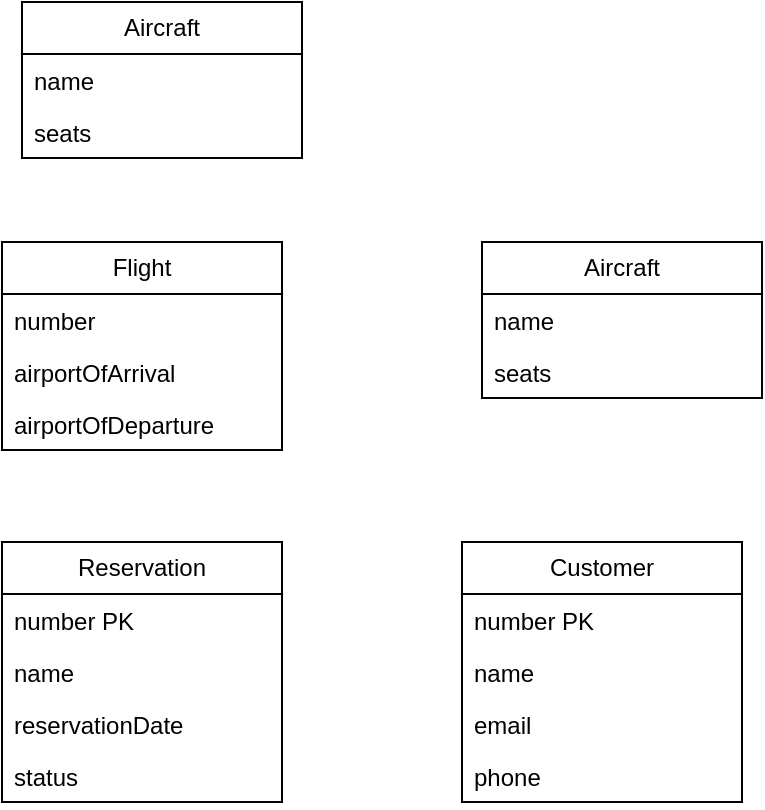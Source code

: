 <mxfile version="21.0.6" type="github">
  <diagram name="Page-1" id="NGk4XPU27g2w4JLJklzG">
    <mxGraphModel dx="1194" dy="734" grid="1" gridSize="10" guides="1" tooltips="1" connect="1" arrows="1" fold="1" page="1" pageScale="1" pageWidth="850" pageHeight="1100" math="0" shadow="0">
      <root>
        <mxCell id="0" />
        <mxCell id="1" parent="0" />
        <mxCell id="lGLvCR6cDgvS0Mj2bg7t-1" value="Flight" style="swimlane;fontStyle=0;childLayout=stackLayout;horizontal=1;startSize=26;fillColor=none;horizontalStack=0;resizeParent=1;resizeParentMax=0;resizeLast=0;collapsible=1;marginBottom=0;whiteSpace=wrap;html=1;" parent="1" vertex="1">
          <mxGeometry x="340" y="410" width="140" height="104" as="geometry" />
        </mxCell>
        <mxCell id="lGLvCR6cDgvS0Mj2bg7t-2" value="number" style="text;strokeColor=none;fillColor=none;align=left;verticalAlign=top;spacingLeft=4;spacingRight=4;overflow=hidden;rotatable=0;points=[[0,0.5],[1,0.5]];portConstraint=eastwest;whiteSpace=wrap;html=1;" parent="lGLvCR6cDgvS0Mj2bg7t-1" vertex="1">
          <mxGeometry y="26" width="140" height="26" as="geometry" />
        </mxCell>
        <mxCell id="lGLvCR6cDgvS0Mj2bg7t-3" value="airportOfArrival" style="text;strokeColor=none;fillColor=none;align=left;verticalAlign=top;spacingLeft=4;spacingRight=4;overflow=hidden;rotatable=0;points=[[0,0.5],[1,0.5]];portConstraint=eastwest;whiteSpace=wrap;html=1;" parent="lGLvCR6cDgvS0Mj2bg7t-1" vertex="1">
          <mxGeometry y="52" width="140" height="26" as="geometry" />
        </mxCell>
        <mxCell id="lGLvCR6cDgvS0Mj2bg7t-4" value="airportOfDeparture" style="text;strokeColor=none;fillColor=none;align=left;verticalAlign=top;spacingLeft=4;spacingRight=4;overflow=hidden;rotatable=0;points=[[0,0.5],[1,0.5]];portConstraint=eastwest;whiteSpace=wrap;html=1;" parent="lGLvCR6cDgvS0Mj2bg7t-1" vertex="1">
          <mxGeometry y="78" width="140" height="26" as="geometry" />
        </mxCell>
        <mxCell id="lGLvCR6cDgvS0Mj2bg7t-5" value="Aircraft" style="swimlane;fontStyle=0;childLayout=stackLayout;horizontal=1;startSize=26;fillColor=none;horizontalStack=0;resizeParent=1;resizeParentMax=0;resizeLast=0;collapsible=1;marginBottom=0;whiteSpace=wrap;html=1;" parent="1" vertex="1">
          <mxGeometry x="580" y="410" width="140" height="78" as="geometry" />
        </mxCell>
        <mxCell id="lGLvCR6cDgvS0Mj2bg7t-6" value="name" style="text;strokeColor=none;fillColor=none;align=left;verticalAlign=top;spacingLeft=4;spacingRight=4;overflow=hidden;rotatable=0;points=[[0,0.5],[1,0.5]];portConstraint=eastwest;whiteSpace=wrap;html=1;" parent="lGLvCR6cDgvS0Mj2bg7t-5" vertex="1">
          <mxGeometry y="26" width="140" height="26" as="geometry" />
        </mxCell>
        <mxCell id="lGLvCR6cDgvS0Mj2bg7t-7" value="seats" style="text;strokeColor=none;fillColor=none;align=left;verticalAlign=top;spacingLeft=4;spacingRight=4;overflow=hidden;rotatable=0;points=[[0,0.5],[1,0.5]];portConstraint=eastwest;whiteSpace=wrap;html=1;" parent="lGLvCR6cDgvS0Mj2bg7t-5" vertex="1">
          <mxGeometry y="52" width="140" height="26" as="geometry" />
        </mxCell>
        <mxCell id="lGLvCR6cDgvS0Mj2bg7t-9" value="Customer" style="swimlane;fontStyle=0;childLayout=stackLayout;horizontal=1;startSize=26;fillColor=none;horizontalStack=0;resizeParent=1;resizeParentMax=0;resizeLast=0;collapsible=1;marginBottom=0;whiteSpace=wrap;html=1;" parent="1" vertex="1">
          <mxGeometry x="570" y="560" width="140" height="130" as="geometry" />
        </mxCell>
        <mxCell id="lGLvCR6cDgvS0Mj2bg7t-10" value="number PK" style="text;strokeColor=none;fillColor=none;align=left;verticalAlign=top;spacingLeft=4;spacingRight=4;overflow=hidden;rotatable=0;points=[[0,0.5],[1,0.5]];portConstraint=eastwest;whiteSpace=wrap;html=1;" parent="lGLvCR6cDgvS0Mj2bg7t-9" vertex="1">
          <mxGeometry y="26" width="140" height="26" as="geometry" />
        </mxCell>
        <mxCell id="lGLvCR6cDgvS0Mj2bg7t-11" value="name" style="text;strokeColor=none;fillColor=none;align=left;verticalAlign=top;spacingLeft=4;spacingRight=4;overflow=hidden;rotatable=0;points=[[0,0.5],[1,0.5]];portConstraint=eastwest;whiteSpace=wrap;html=1;" parent="lGLvCR6cDgvS0Mj2bg7t-9" vertex="1">
          <mxGeometry y="52" width="140" height="26" as="geometry" />
        </mxCell>
        <mxCell id="lGLvCR6cDgvS0Mj2bg7t-12" value="email" style="text;strokeColor=none;fillColor=none;align=left;verticalAlign=top;spacingLeft=4;spacingRight=4;overflow=hidden;rotatable=0;points=[[0,0.5],[1,0.5]];portConstraint=eastwest;whiteSpace=wrap;html=1;" parent="lGLvCR6cDgvS0Mj2bg7t-9" vertex="1">
          <mxGeometry y="78" width="140" height="26" as="geometry" />
        </mxCell>
        <mxCell id="lGLvCR6cDgvS0Mj2bg7t-13" value="phone" style="text;strokeColor=none;fillColor=none;align=left;verticalAlign=top;spacingLeft=4;spacingRight=4;overflow=hidden;rotatable=0;points=[[0,0.5],[1,0.5]];portConstraint=eastwest;whiteSpace=wrap;html=1;" parent="lGLvCR6cDgvS0Mj2bg7t-9" vertex="1">
          <mxGeometry y="104" width="140" height="26" as="geometry" />
        </mxCell>
        <mxCell id="lGLvCR6cDgvS0Mj2bg7t-17" value="Reservation" style="swimlane;fontStyle=0;childLayout=stackLayout;horizontal=1;startSize=26;fillColor=none;horizontalStack=0;resizeParent=1;resizeParentMax=0;resizeLast=0;collapsible=1;marginBottom=0;whiteSpace=wrap;html=1;" parent="1" vertex="1">
          <mxGeometry x="340" y="560" width="140" height="130" as="geometry" />
        </mxCell>
        <mxCell id="lGLvCR6cDgvS0Mj2bg7t-18" value="number PK" style="text;strokeColor=none;fillColor=none;align=left;verticalAlign=top;spacingLeft=4;spacingRight=4;overflow=hidden;rotatable=0;points=[[0,0.5],[1,0.5]];portConstraint=eastwest;whiteSpace=wrap;html=1;" parent="lGLvCR6cDgvS0Mj2bg7t-17" vertex="1">
          <mxGeometry y="26" width="140" height="26" as="geometry" />
        </mxCell>
        <mxCell id="lGLvCR6cDgvS0Mj2bg7t-19" value="name" style="text;strokeColor=none;fillColor=none;align=left;verticalAlign=top;spacingLeft=4;spacingRight=4;overflow=hidden;rotatable=0;points=[[0,0.5],[1,0.5]];portConstraint=eastwest;whiteSpace=wrap;html=1;" parent="lGLvCR6cDgvS0Mj2bg7t-17" vertex="1">
          <mxGeometry y="52" width="140" height="26" as="geometry" />
        </mxCell>
        <mxCell id="lGLvCR6cDgvS0Mj2bg7t-20" value="reservationDate" style="text;strokeColor=none;fillColor=none;align=left;verticalAlign=top;spacingLeft=4;spacingRight=4;overflow=hidden;rotatable=0;points=[[0,0.5],[1,0.5]];portConstraint=eastwest;whiteSpace=wrap;html=1;" parent="lGLvCR6cDgvS0Mj2bg7t-17" vertex="1">
          <mxGeometry y="78" width="140" height="26" as="geometry" />
        </mxCell>
        <mxCell id="lGLvCR6cDgvS0Mj2bg7t-21" value="status" style="text;strokeColor=none;fillColor=none;align=left;verticalAlign=top;spacingLeft=4;spacingRight=4;overflow=hidden;rotatable=0;points=[[0,0.5],[1,0.5]];portConstraint=eastwest;whiteSpace=wrap;html=1;" parent="lGLvCR6cDgvS0Mj2bg7t-17" vertex="1">
          <mxGeometry y="104" width="140" height="26" as="geometry" />
        </mxCell>
        <mxCell id="lGLvCR6cDgvS0Mj2bg7t-22" value="Aircraft" style="swimlane;fontStyle=0;childLayout=stackLayout;horizontal=1;startSize=26;fillColor=none;horizontalStack=0;resizeParent=1;resizeParentMax=0;resizeLast=0;collapsible=1;marginBottom=0;whiteSpace=wrap;html=1;" parent="1" vertex="1">
          <mxGeometry x="350" y="290" width="140" height="78" as="geometry" />
        </mxCell>
        <mxCell id="lGLvCR6cDgvS0Mj2bg7t-24" value="name" style="text;strokeColor=none;fillColor=none;align=left;verticalAlign=top;spacingLeft=4;spacingRight=4;overflow=hidden;rotatable=0;points=[[0,0.5],[1,0.5]];portConstraint=eastwest;whiteSpace=wrap;html=1;" parent="lGLvCR6cDgvS0Mj2bg7t-22" vertex="1">
          <mxGeometry y="26" width="140" height="26" as="geometry" />
        </mxCell>
        <mxCell id="PeGr3vkLjhwXAfK1nIqH-2" value="seats" style="text;strokeColor=none;fillColor=none;align=left;verticalAlign=top;spacingLeft=4;spacingRight=4;overflow=hidden;rotatable=0;points=[[0,0.5],[1,0.5]];portConstraint=eastwest;whiteSpace=wrap;html=1;" vertex="1" parent="lGLvCR6cDgvS0Mj2bg7t-22">
          <mxGeometry y="52" width="140" height="26" as="geometry" />
        </mxCell>
      </root>
    </mxGraphModel>
  </diagram>
</mxfile>
